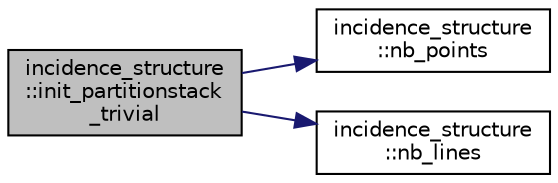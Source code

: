 digraph "incidence_structure::init_partitionstack_trivial"
{
  edge [fontname="Helvetica",fontsize="10",labelfontname="Helvetica",labelfontsize="10"];
  node [fontname="Helvetica",fontsize="10",shape=record];
  rankdir="LR";
  Node5235 [label="incidence_structure\l::init_partitionstack\l_trivial",height=0.2,width=0.4,color="black", fillcolor="grey75", style="filled", fontcolor="black"];
  Node5235 -> Node5236 [color="midnightblue",fontsize="10",style="solid",fontname="Helvetica"];
  Node5236 [label="incidence_structure\l::nb_points",height=0.2,width=0.4,color="black", fillcolor="white", style="filled",URL="$da/d8a/classincidence__structure.html#aff5f6bfdc7470e73082ee6faacf0af64"];
  Node5235 -> Node5237 [color="midnightblue",fontsize="10",style="solid",fontname="Helvetica"];
  Node5237 [label="incidence_structure\l::nb_lines",height=0.2,width=0.4,color="black", fillcolor="white", style="filled",URL="$da/d8a/classincidence__structure.html#a9ffac61340b2a03f31f1cc366d5a7b79"];
}
